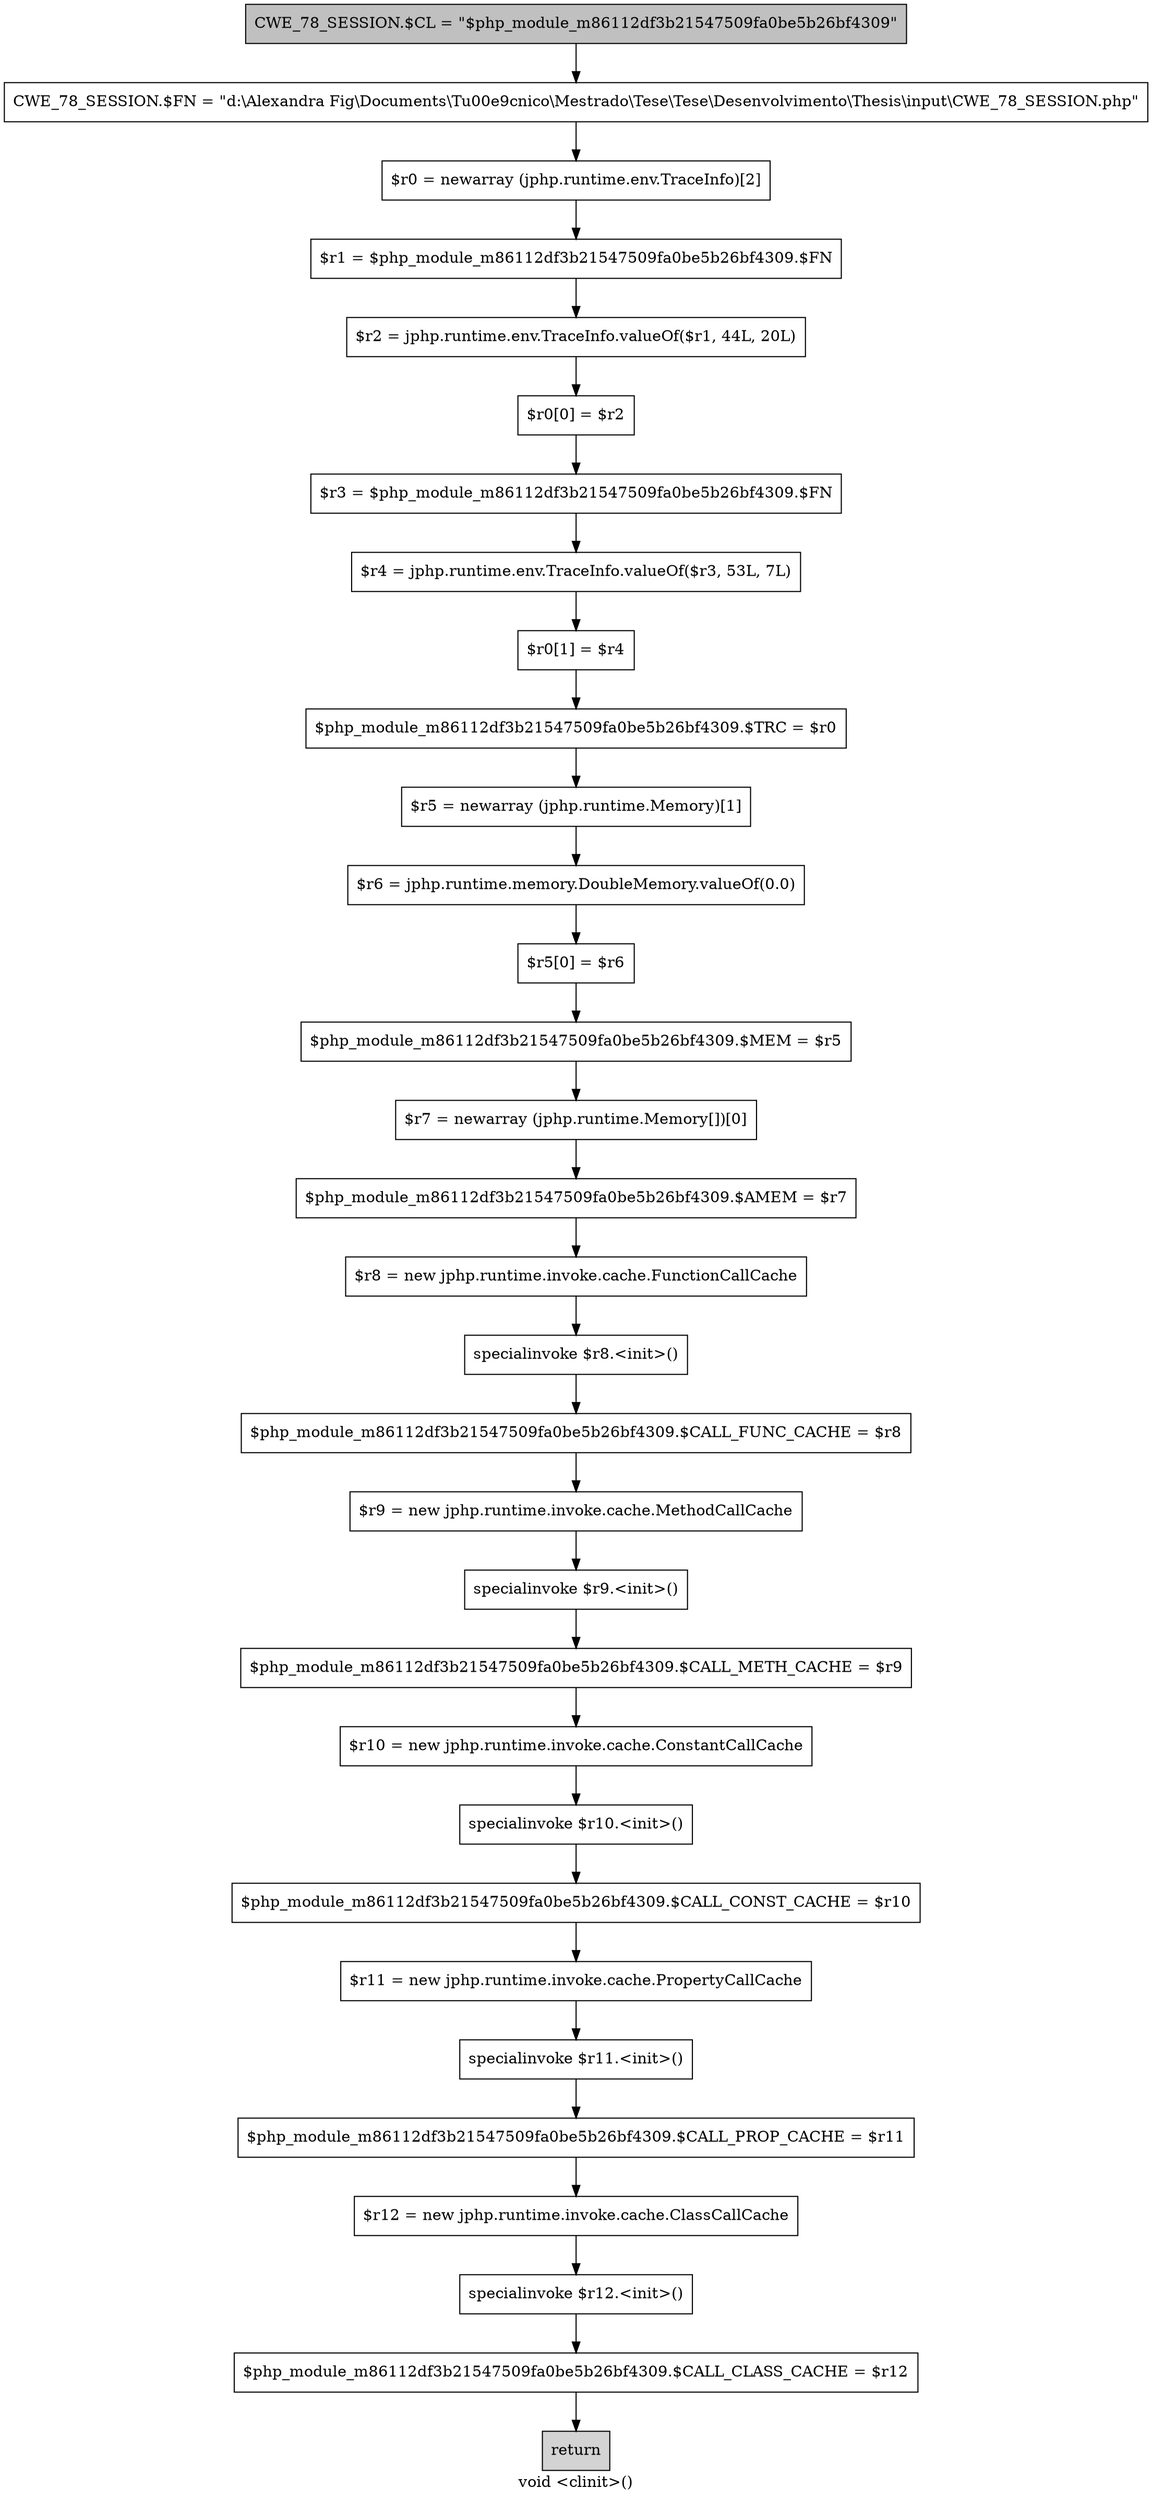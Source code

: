 digraph "void <clinit>()" {
    label="void <clinit>()";
    node [shape=box];
    "0" [style=filled,fillcolor=gray,label="CWE_78_SESSION.$CL = \"$php_module_m86112df3b21547509fa0be5b26bf4309\"",];
    "1" [label="CWE_78_SESSION.$FN = \"d:\\Alexandra Fig\\Documents\\T\u00e9cnico\\Mestrado\\Tese\\Tese\\Desenvolvimento\\Thesis\\input\\CWE_78_SESSION.php\"",];
    "0"->"1";
    "2" [label="$r0 = newarray (jphp.runtime.env.TraceInfo)[2]",];
    "1"->"2";
    "3" [label="$r1 = $php_module_m86112df3b21547509fa0be5b26bf4309.$FN",];
    "2"->"3";
    "4" [label="$r2 = jphp.runtime.env.TraceInfo.valueOf($r1, 44L, 20L)",];
    "3"->"4";
    "5" [label="$r0[0] = $r2",];
    "4"->"5";
    "6" [label="$r3 = $php_module_m86112df3b21547509fa0be5b26bf4309.$FN",];
    "5"->"6";
    "7" [label="$r4 = jphp.runtime.env.TraceInfo.valueOf($r3, 53L, 7L)",];
    "6"->"7";
    "8" [label="$r0[1] = $r4",];
    "7"->"8";
    "9" [label="$php_module_m86112df3b21547509fa0be5b26bf4309.$TRC = $r0",];
    "8"->"9";
    "10" [label="$r5 = newarray (jphp.runtime.Memory)[1]",];
    "9"->"10";
    "11" [label="$r6 = jphp.runtime.memory.DoubleMemory.valueOf(0.0)",];
    "10"->"11";
    "12" [label="$r5[0] = $r6",];
    "11"->"12";
    "13" [label="$php_module_m86112df3b21547509fa0be5b26bf4309.$MEM = $r5",];
    "12"->"13";
    "14" [label="$r7 = newarray (jphp.runtime.Memory[])[0]",];
    "13"->"14";
    "15" [label="$php_module_m86112df3b21547509fa0be5b26bf4309.$AMEM = $r7",];
    "14"->"15";
    "16" [label="$r8 = new jphp.runtime.invoke.cache.FunctionCallCache",];
    "15"->"16";
    "17" [label="specialinvoke $r8.<init>()",];
    "16"->"17";
    "18" [label="$php_module_m86112df3b21547509fa0be5b26bf4309.$CALL_FUNC_CACHE = $r8",];
    "17"->"18";
    "19" [label="$r9 = new jphp.runtime.invoke.cache.MethodCallCache",];
    "18"->"19";
    "20" [label="specialinvoke $r9.<init>()",];
    "19"->"20";
    "21" [label="$php_module_m86112df3b21547509fa0be5b26bf4309.$CALL_METH_CACHE = $r9",];
    "20"->"21";
    "22" [label="$r10 = new jphp.runtime.invoke.cache.ConstantCallCache",];
    "21"->"22";
    "23" [label="specialinvoke $r10.<init>()",];
    "22"->"23";
    "24" [label="$php_module_m86112df3b21547509fa0be5b26bf4309.$CALL_CONST_CACHE = $r10",];
    "23"->"24";
    "25" [label="$r11 = new jphp.runtime.invoke.cache.PropertyCallCache",];
    "24"->"25";
    "26" [label="specialinvoke $r11.<init>()",];
    "25"->"26";
    "27" [label="$php_module_m86112df3b21547509fa0be5b26bf4309.$CALL_PROP_CACHE = $r11",];
    "26"->"27";
    "28" [label="$r12 = new jphp.runtime.invoke.cache.ClassCallCache",];
    "27"->"28";
    "29" [label="specialinvoke $r12.<init>()",];
    "28"->"29";
    "30" [label="$php_module_m86112df3b21547509fa0be5b26bf4309.$CALL_CLASS_CACHE = $r12",];
    "29"->"30";
    "31" [style=filled,fillcolor=lightgray,label="return",];
    "30"->"31";
}
